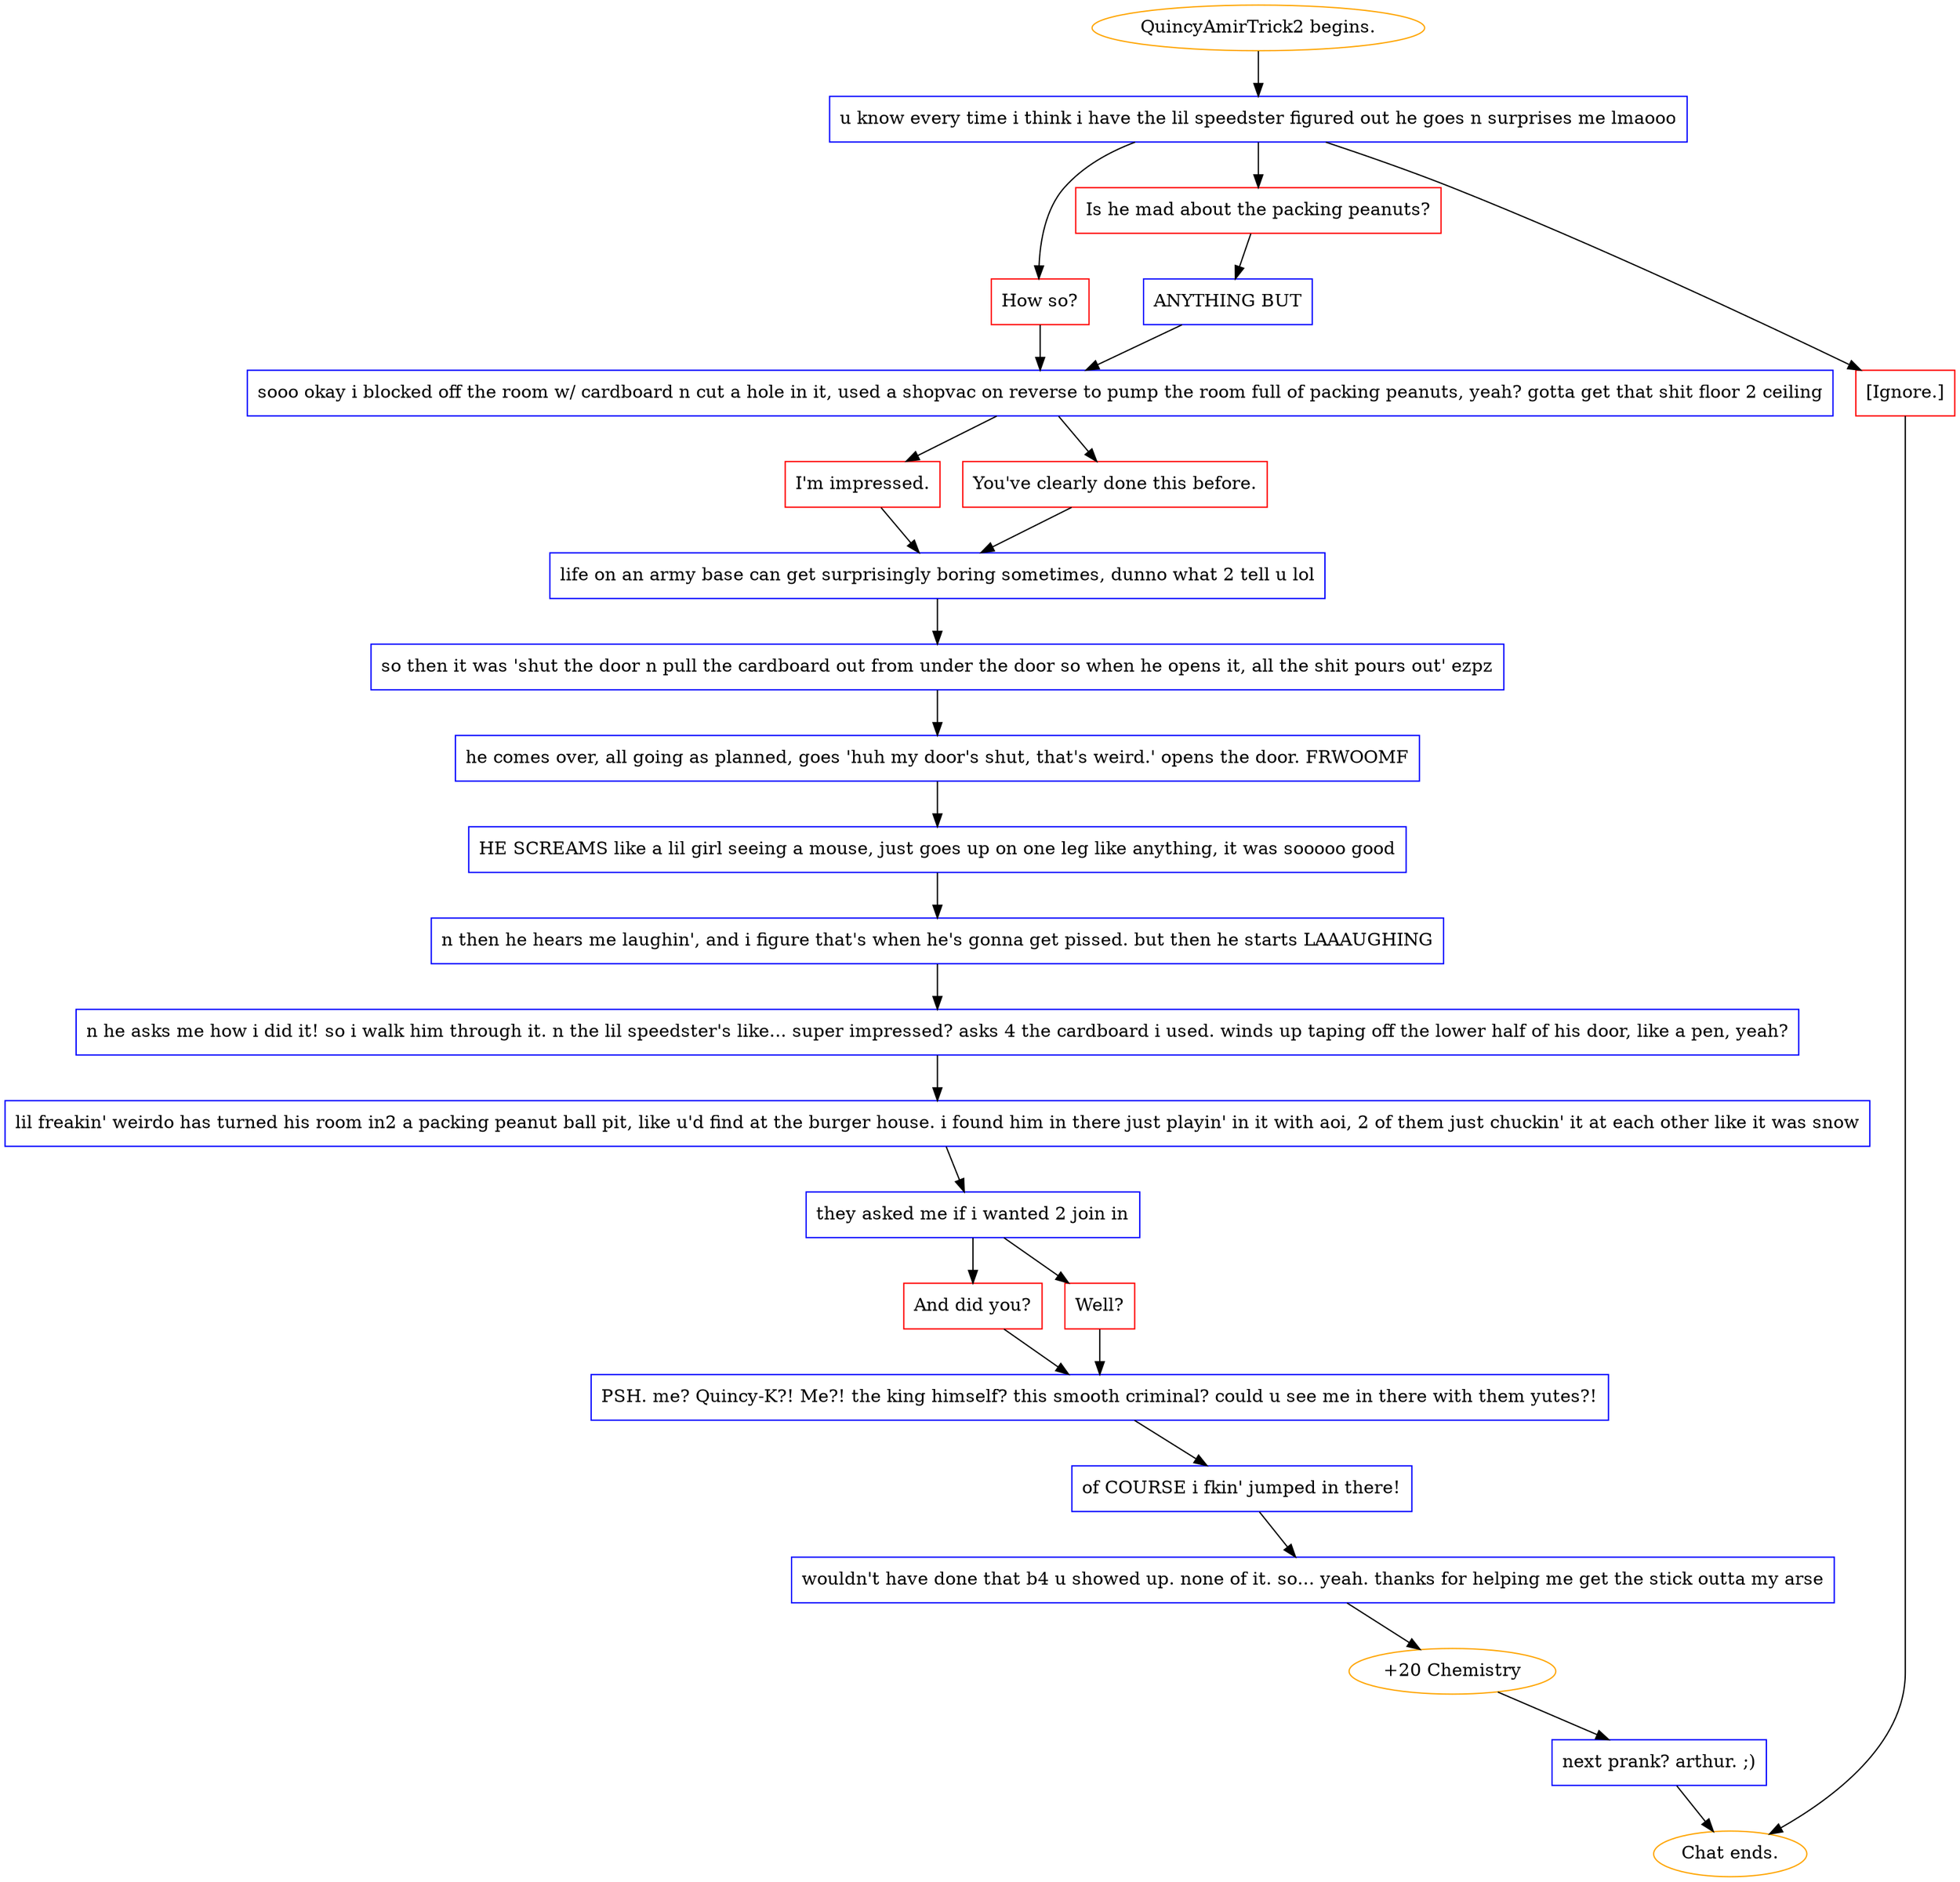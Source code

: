 digraph {
	"QuincyAmirTrick2 begins." [color=orange];
		"QuincyAmirTrick2 begins." -> j2314042326;
	j2314042326 [label="u know every time i think i have the lil speedster figured out he goes n surprises me lmaooo",shape=box,color=blue];
		j2314042326 -> j56457297;
		j2314042326 -> j894513920;
		j2314042326 -> j3426972941;
	j56457297 [label="How so?",shape=box,color=red];
		j56457297 -> j1700435041;
	j894513920 [label="Is he mad about the packing peanuts?",shape=box,color=red];
		j894513920 -> j218769279;
	j3426972941 [label="[Ignore.]",shape=box,color=red];
		j3426972941 -> "Chat ends.";
	j1700435041 [label="sooo okay i blocked off the room w/ cardboard n cut a hole in it, used a shopvac on reverse to pump the room full of packing peanuts, yeah? gotta get that shit floor 2 ceiling",shape=box,color=blue];
		j1700435041 -> j915434360;
		j1700435041 -> j1995874666;
	j218769279 [label="ANYTHING BUT",shape=box,color=blue];
		j218769279 -> j1700435041;
	"Chat ends." [color=orange];
	j915434360 [label="I'm impressed.",shape=box,color=red];
		j915434360 -> j1911120429;
	j1995874666 [label="You've clearly done this before.",shape=box,color=red];
		j1995874666 -> j1911120429;
	j1911120429 [label="life on an army base can get surprisingly boring sometimes, dunno what 2 tell u lol",shape=box,color=blue];
		j1911120429 -> j1021338986;
	j1021338986 [label="so then it was 'shut the door n pull the cardboard out from under the door so when he opens it, all the shit pours out' ezpz",shape=box,color=blue];
		j1021338986 -> j3819807381;
	j3819807381 [label="he comes over, all going as planned, goes 'huh my door's shut, that's weird.' opens the door. FRWOOMF",shape=box,color=blue];
		j3819807381 -> j1351113412;
	j1351113412 [label="HE SCREAMS like a lil girl seeing a mouse, just goes up on one leg like anything, it was sooooo good",shape=box,color=blue];
		j1351113412 -> j582905625;
	j582905625 [label="n then he hears me laughin', and i figure that's when he's gonna get pissed. but then he starts LAAAUGHING",shape=box,color=blue];
		j582905625 -> j3370457352;
	j3370457352 [label="n he asks me how i did it! so i walk him through it. n the lil speedster's like... super impressed? asks 4 the cardboard i used. winds up taping off the lower half of his door, like a pen, yeah?",shape=box,color=blue];
		j3370457352 -> j3399969744;
	j3399969744 [label="lil freakin' weirdo has turned his room in2 a packing peanut ball pit, like u'd find at the burger house. i found him in there just playin' in it with aoi, 2 of them just chuckin' it at each other like it was snow",shape=box,color=blue];
		j3399969744 -> j3629162229;
	j3629162229 [label="they asked me if i wanted 2 join in",shape=box,color=blue];
		j3629162229 -> j3940645923;
		j3629162229 -> j3262011243;
	j3940645923 [label="And did you?",shape=box,color=red];
		j3940645923 -> j1019433267;
	j3262011243 [label="Well?",shape=box,color=red];
		j3262011243 -> j1019433267;
	j1019433267 [label="PSH. me? Quincy-K?! Me?! the king himself? this smooth criminal? could u see me in there with them yutes?!",shape=box,color=blue];
		j1019433267 -> j3398046809;
	j3398046809 [label="of COURSE i fkin' jumped in there!",shape=box,color=blue];
		j3398046809 -> j2204592471;
	j2204592471 [label="wouldn't have done that b4 u showed up. none of it. so... yeah. thanks for helping me get the stick outta my arse",shape=box,color=blue];
		j2204592471 -> j2772124284;
	j2772124284 [label="+20 Chemistry",color=orange];
		j2772124284 -> j1609032389;
	j1609032389 [label="next prank? arthur. ;)",shape=box,color=blue];
		j1609032389 -> "Chat ends.";
}